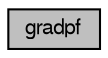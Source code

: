 digraph G
{
  bgcolor="transparent";
  edge [fontname="FreeSans",fontsize="10",labelfontname="FreeSans",labelfontsize="10"];
  node [fontname="FreeSans",fontsize="10",shape=record];
  rankdir=LR;
  Node1 [label="gradpf",height=0.2,width=0.4,color="black", fillcolor="grey75", style="filled" fontcolor="black"];
}
